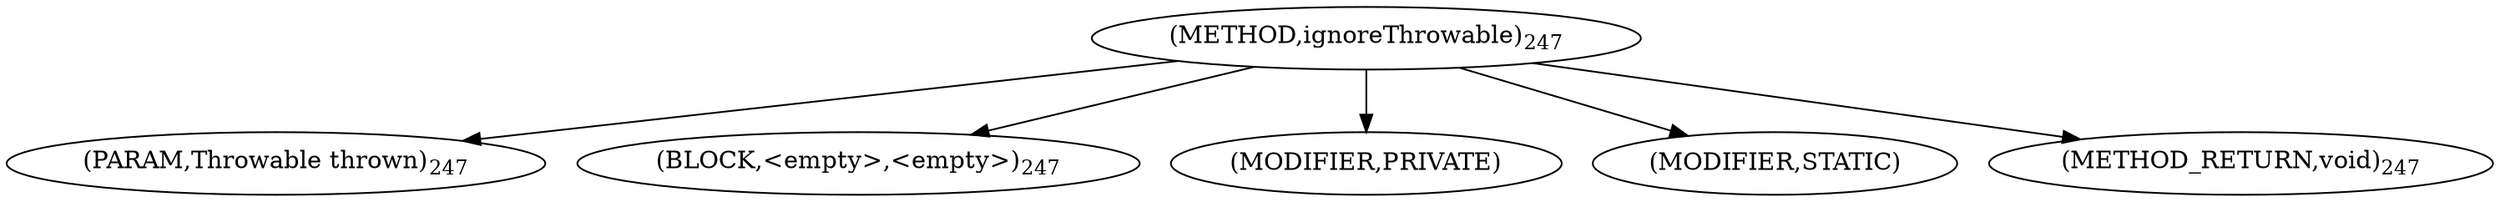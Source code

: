 digraph "ignoreThrowable" {  
"341" [label = <(METHOD,ignoreThrowable)<SUB>247</SUB>> ]
"342" [label = <(PARAM,Throwable thrown)<SUB>247</SUB>> ]
"343" [label = <(BLOCK,&lt;empty&gt;,&lt;empty&gt;)<SUB>247</SUB>> ]
"344" [label = <(MODIFIER,PRIVATE)> ]
"345" [label = <(MODIFIER,STATIC)> ]
"346" [label = <(METHOD_RETURN,void)<SUB>247</SUB>> ]
  "341" -> "342" 
  "341" -> "343" 
  "341" -> "344" 
  "341" -> "345" 
  "341" -> "346" 
}
